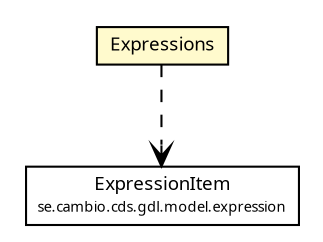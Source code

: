 #!/usr/local/bin/dot
#
# Class diagram 
# Generated by UMLGraph version R5_6 (http://www.umlgraph.org/)
#

digraph G {
	edge [fontname="Trebuchet MS",fontsize=10,labelfontname="Trebuchet MS",labelfontsize=10];
	node [fontname="Trebuchet MS",fontsize=10,shape=plaintext];
	nodesep=0.25;
	ranksep=0.5;
	// se.cambio.cds.gdl.model.expression.ExpressionItem
	c186915 [label=<<table title="se.cambio.cds.gdl.model.expression.ExpressionItem" border="0" cellborder="1" cellspacing="0" cellpadding="2" port="p" href="../model/expression/ExpressionItem.html">
		<tr><td><table border="0" cellspacing="0" cellpadding="1">
<tr><td align="center" balign="center"><font face="Trebuchet MS"> ExpressionItem </font></td></tr>
<tr><td align="center" balign="center"><font face="Trebuchet MS" point-size="7.0"> se.cambio.cds.gdl.model.expression </font></td></tr>
		</table></td></tr>
		</table>>, URL="../model/expression/ExpressionItem.html", fontname="Trebuchet MS", fontcolor="black", fontsize=9.0];
	// se.cambio.cds.gdl.parser.Expressions
	c187002 [label=<<table title="se.cambio.cds.gdl.parser.Expressions" border="0" cellborder="1" cellspacing="0" cellpadding="2" port="p" bgcolor="lemonChiffon" href="./Expressions.html">
		<tr><td><table border="0" cellspacing="0" cellpadding="1">
<tr><td align="center" balign="center"><font face="Trebuchet MS"> Expressions </font></td></tr>
		</table></td></tr>
		</table>>, URL="./Expressions.html", fontname="Trebuchet MS", fontcolor="black", fontsize=9.0];
	// se.cambio.cds.gdl.parser.Expressions DEPEND se.cambio.cds.gdl.model.expression.ExpressionItem
	c187002:p -> c186915:p [taillabel="", label="", headlabel="", fontname="Trebuchet MS", fontcolor="black", fontsize=10.0, color="black", arrowhead=open, style=dashed];
}

